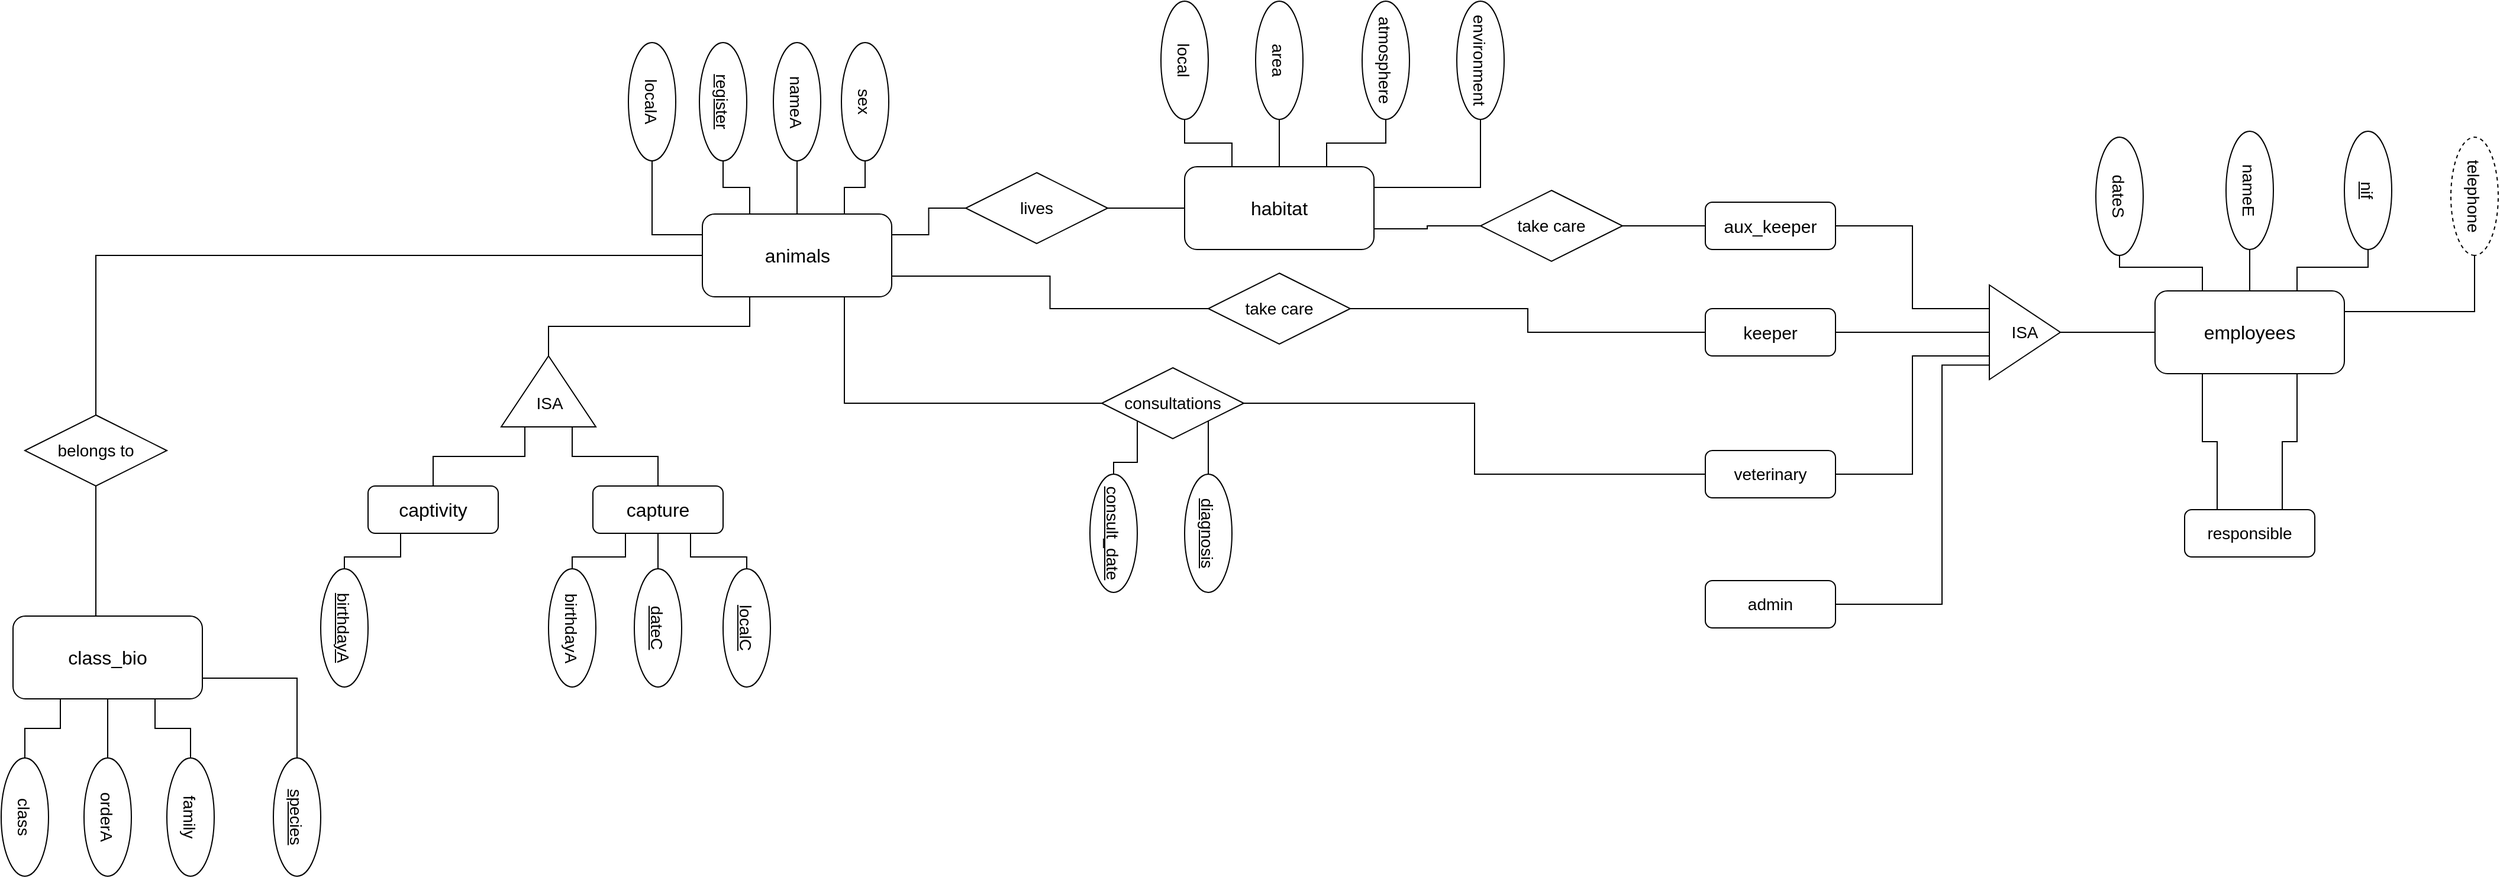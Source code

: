 <mxfile version="16.4.7" type="github">
  <diagram id="R2lEEEUBdFMjLlhIrx00" name="Page-1">
    <mxGraphModel dx="2231" dy="756" grid="1" gridSize="10" guides="1" tooltips="1" connect="1" arrows="1" fold="1" page="1" pageScale="1" pageWidth="850" pageHeight="1100" math="0" shadow="0" extFonts="Permanent Marker^https://fonts.googleapis.com/css?family=Permanent+Marker">
      <root>
        <mxCell id="0" />
        <mxCell id="1" parent="0" />
        <mxCell id="lsEW4l9LYhUWOwgEdOW6-17" style="edgeStyle=orthogonalEdgeStyle;rounded=0;orthogonalLoop=1;jettySize=auto;html=1;exitX=0.5;exitY=0;exitDx=0;exitDy=0;entryX=1;entryY=0.5;entryDx=0;entryDy=0;fontSize=18;endArrow=none;endFill=0;" parent="1" source="lsEW4l9LYhUWOwgEdOW6-2" target="lsEW4l9LYhUWOwgEdOW6-16" edge="1">
          <mxGeometry relative="1" as="geometry" />
        </mxCell>
        <mxCell id="lsEW4l9LYhUWOwgEdOW6-18" style="edgeStyle=orthogonalEdgeStyle;rounded=0;orthogonalLoop=1;jettySize=auto;html=1;exitX=0.75;exitY=0;exitDx=0;exitDy=0;entryX=1;entryY=0.5;entryDx=0;entryDy=0;fontSize=18;endArrow=none;endFill=0;" parent="1" source="lsEW4l9LYhUWOwgEdOW6-2" target="lsEW4l9LYhUWOwgEdOW6-15" edge="1">
          <mxGeometry relative="1" as="geometry" />
        </mxCell>
        <mxCell id="lsEW4l9LYhUWOwgEdOW6-19" style="edgeStyle=orthogonalEdgeStyle;rounded=0;orthogonalLoop=1;jettySize=auto;html=1;exitX=0.25;exitY=0;exitDx=0;exitDy=0;entryX=1;entryY=0.5;entryDx=0;entryDy=0;fontSize=18;endArrow=none;endFill=0;" parent="1" source="lsEW4l9LYhUWOwgEdOW6-2" target="lsEW4l9LYhUWOwgEdOW6-14" edge="1">
          <mxGeometry relative="1" as="geometry" />
        </mxCell>
        <mxCell id="lsEW4l9LYhUWOwgEdOW6-24" style="edgeStyle=orthogonalEdgeStyle;rounded=0;orthogonalLoop=1;jettySize=auto;html=1;exitX=0;exitY=0.25;exitDx=0;exitDy=0;entryX=1;entryY=0.5;entryDx=0;entryDy=0;fontSize=14;endArrow=none;endFill=0;" parent="1" source="lsEW4l9LYhUWOwgEdOW6-2" target="lsEW4l9LYhUWOwgEdOW6-20" edge="1">
          <mxGeometry relative="1" as="geometry" />
        </mxCell>
        <mxCell id="ZjU3WxE_IYfysGuQ2glQ-20" style="edgeStyle=orthogonalEdgeStyle;rounded=0;orthogonalLoop=1;jettySize=auto;html=1;exitX=0;exitY=0.5;exitDx=0;exitDy=0;entryX=0.5;entryY=0;entryDx=0;entryDy=0;fontSize=14;endArrow=none;endFill=0;" parent="1" source="lsEW4l9LYhUWOwgEdOW6-2" target="ZjU3WxE_IYfysGuQ2glQ-4" edge="1">
          <mxGeometry relative="1" as="geometry" />
        </mxCell>
        <mxCell id="ZjU3WxE_IYfysGuQ2glQ-44" style="edgeStyle=orthogonalEdgeStyle;rounded=0;orthogonalLoop=1;jettySize=auto;html=1;exitX=1;exitY=0.25;exitDx=0;exitDy=0;entryX=0;entryY=0.5;entryDx=0;entryDy=0;fontSize=14;endArrow=none;endFill=0;" parent="1" source="lsEW4l9LYhUWOwgEdOW6-2" target="ZjU3WxE_IYfysGuQ2glQ-43" edge="1">
          <mxGeometry relative="1" as="geometry" />
        </mxCell>
        <mxCell id="ZjU3WxE_IYfysGuQ2glQ-60" style="edgeStyle=orthogonalEdgeStyle;rounded=0;orthogonalLoop=1;jettySize=auto;html=1;exitX=1;exitY=0.75;exitDx=0;exitDy=0;entryX=0;entryY=0.5;entryDx=0;entryDy=0;fontSize=14;endArrow=none;endFill=0;" parent="1" source="lsEW4l9LYhUWOwgEdOW6-2" target="ZjU3WxE_IYfysGuQ2glQ-59" edge="1">
          <mxGeometry relative="1" as="geometry" />
        </mxCell>
        <mxCell id="ZjU3WxE_IYfysGuQ2glQ-64" style="edgeStyle=orthogonalEdgeStyle;rounded=0;orthogonalLoop=1;jettySize=auto;html=1;exitX=0.25;exitY=1;exitDx=0;exitDy=0;entryX=1;entryY=0.5;entryDx=0;entryDy=0;fontSize=14;endArrow=none;endFill=0;" parent="1" source="lsEW4l9LYhUWOwgEdOW6-2" target="ZjU3WxE_IYfysGuQ2glQ-18" edge="1">
          <mxGeometry relative="1" as="geometry" />
        </mxCell>
        <mxCell id="ZjU3WxE_IYfysGuQ2glQ-65" style="edgeStyle=orthogonalEdgeStyle;rounded=0;orthogonalLoop=1;jettySize=auto;html=1;exitX=0.75;exitY=1;exitDx=0;exitDy=0;entryX=0;entryY=0.5;entryDx=0;entryDy=0;fontSize=14;endArrow=none;endFill=0;" parent="1" source="lsEW4l9LYhUWOwgEdOW6-2" target="ZjU3WxE_IYfysGuQ2glQ-62" edge="1">
          <mxGeometry relative="1" as="geometry" />
        </mxCell>
        <mxCell id="lsEW4l9LYhUWOwgEdOW6-2" value="&lt;font size=&quot;3&quot;&gt;animals&lt;/font&gt;" style="rounded=1;whiteSpace=wrap;html=1;" parent="1" vertex="1">
          <mxGeometry x="342.5" y="180" width="160" height="70" as="geometry" />
        </mxCell>
        <mxCell id="lsEW4l9LYhUWOwgEdOW6-14" value="&lt;font style=&quot;font-size: 14px&quot;&gt;register&lt;/font&gt;" style="ellipse;whiteSpace=wrap;html=1;align=center;fontStyle=4;fontSize=18;rotation=90;" parent="1" vertex="1">
          <mxGeometry x="310" y="65" width="100" height="40" as="geometry" />
        </mxCell>
        <mxCell id="lsEW4l9LYhUWOwgEdOW6-15" value="&lt;font style=&quot;font-size: 14px&quot;&gt;sex&lt;/font&gt;" style="ellipse;whiteSpace=wrap;html=1;align=center;fontSize=18;rotation=90;" parent="1" vertex="1">
          <mxGeometry x="430" y="65" width="100" height="40" as="geometry" />
        </mxCell>
        <mxCell id="lsEW4l9LYhUWOwgEdOW6-16" value="&lt;font style=&quot;font-size: 14px&quot;&gt;nameA&lt;br&gt;&lt;/font&gt;" style="ellipse;whiteSpace=wrap;html=1;align=center;fontSize=18;rotation=90;" parent="1" vertex="1">
          <mxGeometry x="372.5" y="65" width="100" height="40" as="geometry" />
        </mxCell>
        <mxCell id="lsEW4l9LYhUWOwgEdOW6-20" value="&lt;font style=&quot;font-size: 14px&quot;&gt;localA&lt;br&gt;&lt;/font&gt;" style="ellipse;whiteSpace=wrap;html=1;align=center;fontSize=18;rotation=90;" parent="1" vertex="1">
          <mxGeometry x="250" y="65" width="100" height="40" as="geometry" />
        </mxCell>
        <mxCell id="lsEW4l9LYhUWOwgEdOW6-36" value="&lt;font style=&quot;font-size: 14px&quot;&gt;class&lt;/font&gt;" style="ellipse;whiteSpace=wrap;html=1;align=center;fontSize=18;rotation=90;" parent="1" vertex="1">
          <mxGeometry x="-280" y="670" width="100" height="40" as="geometry" />
        </mxCell>
        <mxCell id="lsEW4l9LYhUWOwgEdOW6-38" value="&lt;span style=&quot;font-size: 14px&quot;&gt;orderA&lt;br&gt;&lt;/span&gt;" style="ellipse;whiteSpace=wrap;html=1;align=center;fontSize=18;rotation=90;" parent="1" vertex="1">
          <mxGeometry x="-210" y="670" width="100" height="40" as="geometry" />
        </mxCell>
        <mxCell id="lsEW4l9LYhUWOwgEdOW6-41" value="&lt;font style=&quot;font-size: 14px&quot;&gt;family&lt;/font&gt;" style="ellipse;whiteSpace=wrap;html=1;align=center;fontSize=18;rotation=90;" parent="1" vertex="1">
          <mxGeometry x="-140" y="670" width="100" height="40" as="geometry" />
        </mxCell>
        <mxCell id="lsEW4l9LYhUWOwgEdOW6-43" value="&lt;font style=&quot;font-size: 14px&quot;&gt;&lt;u&gt;species&lt;/u&gt;&lt;/font&gt;" style="ellipse;whiteSpace=wrap;html=1;align=center;fontSize=18;rotation=90;" parent="1" vertex="1">
          <mxGeometry x="-50" y="670" width="100" height="40" as="geometry" />
        </mxCell>
        <mxCell id="ZjU3WxE_IYfysGuQ2glQ-5" style="edgeStyle=orthogonalEdgeStyle;rounded=0;orthogonalLoop=1;jettySize=auto;html=1;exitX=0.5;exitY=1;exitDx=0;exitDy=0;endArrow=none;endFill=0;" parent="1" source="ZjU3WxE_IYfysGuQ2glQ-4" edge="1">
          <mxGeometry relative="1" as="geometry">
            <mxPoint x="-170" y="520" as="targetPoint" />
          </mxGeometry>
        </mxCell>
        <mxCell id="ZjU3WxE_IYfysGuQ2glQ-4" value="belongs to" style="shape=rhombus;perimeter=rhombusPerimeter;whiteSpace=wrap;html=1;align=center;fontSize=14;" parent="1" vertex="1">
          <mxGeometry x="-230" y="350" width="120" height="60" as="geometry" />
        </mxCell>
        <mxCell id="ZjU3WxE_IYfysGuQ2glQ-7" style="edgeStyle=orthogonalEdgeStyle;rounded=0;orthogonalLoop=1;jettySize=auto;html=1;exitX=0.25;exitY=1;exitDx=0;exitDy=0;entryX=0;entryY=0.5;entryDx=0;entryDy=0;endArrow=none;endFill=0;" parent="1" source="ZjU3WxE_IYfysGuQ2glQ-6" target="lsEW4l9LYhUWOwgEdOW6-36" edge="1">
          <mxGeometry relative="1" as="geometry" />
        </mxCell>
        <mxCell id="ZjU3WxE_IYfysGuQ2glQ-8" style="edgeStyle=orthogonalEdgeStyle;rounded=0;orthogonalLoop=1;jettySize=auto;html=1;exitX=0.5;exitY=1;exitDx=0;exitDy=0;entryX=0;entryY=0.5;entryDx=0;entryDy=0;endArrow=none;endFill=0;" parent="1" source="ZjU3WxE_IYfysGuQ2glQ-6" target="lsEW4l9LYhUWOwgEdOW6-38" edge="1">
          <mxGeometry relative="1" as="geometry" />
        </mxCell>
        <mxCell id="ZjU3WxE_IYfysGuQ2glQ-9" style="edgeStyle=orthogonalEdgeStyle;rounded=0;orthogonalLoop=1;jettySize=auto;html=1;exitX=0.75;exitY=1;exitDx=0;exitDy=0;entryX=0;entryY=0.5;entryDx=0;entryDy=0;endArrow=none;endFill=0;" parent="1" source="ZjU3WxE_IYfysGuQ2glQ-6" target="lsEW4l9LYhUWOwgEdOW6-41" edge="1">
          <mxGeometry relative="1" as="geometry" />
        </mxCell>
        <mxCell id="ZjU3WxE_IYfysGuQ2glQ-10" style="edgeStyle=orthogonalEdgeStyle;rounded=0;orthogonalLoop=1;jettySize=auto;html=1;exitX=1;exitY=0.75;exitDx=0;exitDy=0;entryX=0;entryY=0.5;entryDx=0;entryDy=0;endArrow=none;endFill=0;" parent="1" source="ZjU3WxE_IYfysGuQ2glQ-6" target="lsEW4l9LYhUWOwgEdOW6-43" edge="1">
          <mxGeometry relative="1" as="geometry" />
        </mxCell>
        <mxCell id="ZjU3WxE_IYfysGuQ2glQ-6" value="&lt;font size=&quot;3&quot;&gt;class_bio&lt;/font&gt;" style="rounded=1;whiteSpace=wrap;html=1;" parent="1" vertex="1">
          <mxGeometry x="-240" y="520" width="160" height="70" as="geometry" />
        </mxCell>
        <mxCell id="ZjU3WxE_IYfysGuQ2glQ-22" style="edgeStyle=orthogonalEdgeStyle;rounded=0;orthogonalLoop=1;jettySize=auto;html=1;exitX=0;exitY=0.25;exitDx=0;exitDy=0;entryX=0.5;entryY=0;entryDx=0;entryDy=0;fontSize=14;endArrow=none;endFill=0;" parent="1" source="ZjU3WxE_IYfysGuQ2glQ-18" target="ZjU3WxE_IYfysGuQ2glQ-21" edge="1">
          <mxGeometry relative="1" as="geometry" />
        </mxCell>
        <mxCell id="ZjU3WxE_IYfysGuQ2glQ-24" style="edgeStyle=orthogonalEdgeStyle;rounded=0;orthogonalLoop=1;jettySize=auto;html=1;exitX=0;exitY=0.75;exitDx=0;exitDy=0;entryX=0.5;entryY=0;entryDx=0;entryDy=0;fontSize=14;endArrow=none;endFill=0;" parent="1" source="ZjU3WxE_IYfysGuQ2glQ-18" target="ZjU3WxE_IYfysGuQ2glQ-23" edge="1">
          <mxGeometry relative="1" as="geometry" />
        </mxCell>
        <mxCell id="ZjU3WxE_IYfysGuQ2glQ-18" value="" style="triangle;whiteSpace=wrap;html=1;rotation=-90;" parent="1" vertex="1">
          <mxGeometry x="182.5" y="290" width="60" height="80" as="geometry" />
        </mxCell>
        <mxCell id="ZjU3WxE_IYfysGuQ2glQ-19" value="ISA" style="text;html=1;resizable=0;autosize=1;align=center;verticalAlign=middle;points=[];fillColor=none;strokeColor=none;rounded=0;fontSize=14;" parent="1" vertex="1">
          <mxGeometry x="192.5" y="330" width="40" height="20" as="geometry" />
        </mxCell>
        <mxCell id="ZjU3WxE_IYfysGuQ2glQ-26" style="edgeStyle=orthogonalEdgeStyle;rounded=0;orthogonalLoop=1;jettySize=auto;html=1;exitX=0.25;exitY=1;exitDx=0;exitDy=0;entryX=0;entryY=0.5;entryDx=0;entryDy=0;fontSize=14;endArrow=none;endFill=0;" parent="1" source="ZjU3WxE_IYfysGuQ2glQ-21" target="ZjU3WxE_IYfysGuQ2glQ-27" edge="1">
          <mxGeometry relative="1" as="geometry">
            <mxPoint x="40" y="480" as="targetPoint" />
          </mxGeometry>
        </mxCell>
        <mxCell id="ZjU3WxE_IYfysGuQ2glQ-21" value="&lt;font size=&quot;3&quot;&gt;captivity&lt;/font&gt;" style="rounded=1;whiteSpace=wrap;html=1;" parent="1" vertex="1">
          <mxGeometry x="60" y="410" width="110" height="40" as="geometry" />
        </mxCell>
        <mxCell id="ZjU3WxE_IYfysGuQ2glQ-29" style="edgeStyle=orthogonalEdgeStyle;rounded=0;orthogonalLoop=1;jettySize=auto;html=1;exitX=0.25;exitY=1;exitDx=0;exitDy=0;entryX=0;entryY=0.5;entryDx=0;entryDy=0;fontSize=14;endArrow=none;endFill=0;" parent="1" source="ZjU3WxE_IYfysGuQ2glQ-23" target="ZjU3WxE_IYfysGuQ2glQ-28" edge="1">
          <mxGeometry relative="1" as="geometry" />
        </mxCell>
        <mxCell id="ZjU3WxE_IYfysGuQ2glQ-32" style="edgeStyle=orthogonalEdgeStyle;rounded=0;orthogonalLoop=1;jettySize=auto;html=1;exitX=0.5;exitY=1;exitDx=0;exitDy=0;entryX=0;entryY=0.5;entryDx=0;entryDy=0;fontSize=14;endArrow=none;endFill=0;" parent="1" source="ZjU3WxE_IYfysGuQ2glQ-23" target="ZjU3WxE_IYfysGuQ2glQ-31" edge="1">
          <mxGeometry relative="1" as="geometry" />
        </mxCell>
        <mxCell id="ZjU3WxE_IYfysGuQ2glQ-34" style="edgeStyle=orthogonalEdgeStyle;rounded=0;orthogonalLoop=1;jettySize=auto;html=1;exitX=0.75;exitY=1;exitDx=0;exitDy=0;entryX=0;entryY=0.5;entryDx=0;entryDy=0;fontSize=14;endArrow=none;endFill=0;" parent="1" source="ZjU3WxE_IYfysGuQ2glQ-23" target="ZjU3WxE_IYfysGuQ2glQ-30" edge="1">
          <mxGeometry relative="1" as="geometry" />
        </mxCell>
        <mxCell id="ZjU3WxE_IYfysGuQ2glQ-23" value="&lt;font size=&quot;3&quot;&gt;capture&lt;/font&gt;" style="rounded=1;whiteSpace=wrap;html=1;" parent="1" vertex="1">
          <mxGeometry x="250" y="410" width="110" height="40" as="geometry" />
        </mxCell>
        <mxCell id="ZjU3WxE_IYfysGuQ2glQ-27" value="&lt;span style=&quot;font-size: 14px&quot;&gt;&lt;u&gt;birthdayA&lt;/u&gt;&lt;/span&gt;" style="ellipse;whiteSpace=wrap;html=1;align=center;fontSize=18;rotation=90;" parent="1" vertex="1">
          <mxGeometry x="-10" y="510" width="100" height="40" as="geometry" />
        </mxCell>
        <mxCell id="ZjU3WxE_IYfysGuQ2glQ-28" value="&lt;span style=&quot;font-size: 14px&quot;&gt;birthdayA&lt;/span&gt;" style="ellipse;whiteSpace=wrap;html=1;align=center;fontSize=18;rotation=90;" parent="1" vertex="1">
          <mxGeometry x="182.5" y="510" width="100" height="40" as="geometry" />
        </mxCell>
        <mxCell id="ZjU3WxE_IYfysGuQ2glQ-30" value="&lt;font style=&quot;font-size: 14px&quot;&gt;&lt;u&gt;localC&lt;/u&gt;&lt;/font&gt;" style="ellipse;whiteSpace=wrap;html=1;align=center;fontSize=18;rotation=90;" parent="1" vertex="1">
          <mxGeometry x="330" y="510" width="100" height="40" as="geometry" />
        </mxCell>
        <mxCell id="ZjU3WxE_IYfysGuQ2glQ-31" value="&lt;span style=&quot;font-size: 14px&quot;&gt;&lt;u&gt;dateC&lt;/u&gt;&lt;/span&gt;" style="ellipse;whiteSpace=wrap;html=1;align=center;fontSize=18;rotation=90;" parent="1" vertex="1">
          <mxGeometry x="255" y="510" width="100" height="40" as="geometry" />
        </mxCell>
        <mxCell id="ZjU3WxE_IYfysGuQ2glQ-38" style="edgeStyle=orthogonalEdgeStyle;rounded=0;orthogonalLoop=1;jettySize=auto;html=1;exitX=0.25;exitY=0;exitDx=0;exitDy=0;entryX=1;entryY=0.5;entryDx=0;entryDy=0;fontSize=14;endArrow=none;endFill=0;" parent="1" source="ZjU3WxE_IYfysGuQ2glQ-35" target="ZjU3WxE_IYfysGuQ2glQ-37" edge="1">
          <mxGeometry relative="1" as="geometry">
            <Array as="points">
              <mxPoint x="760" y="120" />
              <mxPoint x="690" y="120" />
            </Array>
          </mxGeometry>
        </mxCell>
        <mxCell id="ZjU3WxE_IYfysGuQ2glQ-40" style="edgeStyle=orthogonalEdgeStyle;rounded=0;orthogonalLoop=1;jettySize=auto;html=1;exitX=0.5;exitY=0;exitDx=0;exitDy=0;entryX=1;entryY=0.5;entryDx=0;entryDy=0;fontSize=14;endArrow=none;endFill=0;" parent="1" source="ZjU3WxE_IYfysGuQ2glQ-35" target="ZjU3WxE_IYfysGuQ2glQ-39" edge="1">
          <mxGeometry relative="1" as="geometry" />
        </mxCell>
        <mxCell id="ZjU3WxE_IYfysGuQ2glQ-47" style="edgeStyle=orthogonalEdgeStyle;rounded=0;orthogonalLoop=1;jettySize=auto;html=1;exitX=0.75;exitY=0;exitDx=0;exitDy=0;entryX=1;entryY=0.5;entryDx=0;entryDy=0;fontSize=14;endArrow=none;endFill=0;" parent="1" source="ZjU3WxE_IYfysGuQ2glQ-35" target="ZjU3WxE_IYfysGuQ2glQ-46" edge="1">
          <mxGeometry relative="1" as="geometry" />
        </mxCell>
        <mxCell id="ZjU3WxE_IYfysGuQ2glQ-49" style="edgeStyle=orthogonalEdgeStyle;rounded=0;orthogonalLoop=1;jettySize=auto;html=1;exitX=1;exitY=0.25;exitDx=0;exitDy=0;entryX=1;entryY=0.5;entryDx=0;entryDy=0;fontSize=14;endArrow=none;endFill=0;" parent="1" source="ZjU3WxE_IYfysGuQ2glQ-35" target="ZjU3WxE_IYfysGuQ2glQ-48" edge="1">
          <mxGeometry relative="1" as="geometry" />
        </mxCell>
        <mxCell id="ZjU3WxE_IYfysGuQ2glQ-50" style="edgeStyle=orthogonalEdgeStyle;rounded=0;orthogonalLoop=1;jettySize=auto;html=1;exitX=1;exitY=0.75;exitDx=0;exitDy=0;fontSize=14;endArrow=none;endFill=0;entryX=0;entryY=0.5;entryDx=0;entryDy=0;" parent="1" source="ZjU3WxE_IYfysGuQ2glQ-35" target="ZjU3WxE_IYfysGuQ2glQ-51" edge="1">
          <mxGeometry relative="1" as="geometry">
            <mxPoint x="1080.0" y="192.059" as="targetPoint" />
          </mxGeometry>
        </mxCell>
        <mxCell id="ZjU3WxE_IYfysGuQ2glQ-35" value="&lt;font size=&quot;3&quot;&gt;habitat&lt;/font&gt;" style="rounded=1;whiteSpace=wrap;html=1;" parent="1" vertex="1">
          <mxGeometry x="750" y="140" width="160" height="70" as="geometry" />
        </mxCell>
        <mxCell id="ZjU3WxE_IYfysGuQ2glQ-37" value="&lt;font style=&quot;font-size: 14px&quot;&gt;local&lt;/font&gt;" style="ellipse;whiteSpace=wrap;html=1;align=center;fontSize=18;rotation=90;" parent="1" vertex="1">
          <mxGeometry x="700" y="30" width="100" height="40" as="geometry" />
        </mxCell>
        <mxCell id="ZjU3WxE_IYfysGuQ2glQ-39" value="&lt;font style=&quot;font-size: 14px&quot;&gt;area&lt;/font&gt;" style="ellipse;whiteSpace=wrap;html=1;align=center;fontSize=18;rotation=90;" parent="1" vertex="1">
          <mxGeometry x="780" y="30" width="100" height="40" as="geometry" />
        </mxCell>
        <mxCell id="ZjU3WxE_IYfysGuQ2glQ-45" style="edgeStyle=orthogonalEdgeStyle;rounded=0;orthogonalLoop=1;jettySize=auto;html=1;exitX=1;exitY=0.5;exitDx=0;exitDy=0;entryX=0;entryY=0.5;entryDx=0;entryDy=0;fontSize=14;endArrow=none;endFill=0;" parent="1" source="ZjU3WxE_IYfysGuQ2glQ-43" target="ZjU3WxE_IYfysGuQ2glQ-35" edge="1">
          <mxGeometry relative="1" as="geometry" />
        </mxCell>
        <mxCell id="ZjU3WxE_IYfysGuQ2glQ-43" value="lives" style="shape=rhombus;perimeter=rhombusPerimeter;whiteSpace=wrap;html=1;align=center;fontSize=14;" parent="1" vertex="1">
          <mxGeometry x="565" y="145" width="120" height="60" as="geometry" />
        </mxCell>
        <mxCell id="ZjU3WxE_IYfysGuQ2glQ-46" value="&lt;font style=&quot;font-size: 14px&quot;&gt;atmosphere&lt;/font&gt;" style="ellipse;whiteSpace=wrap;html=1;align=center;fontSize=18;rotation=90;" parent="1" vertex="1">
          <mxGeometry x="870" y="30" width="100" height="40" as="geometry" />
        </mxCell>
        <mxCell id="ZjU3WxE_IYfysGuQ2glQ-48" value="&lt;font style=&quot;font-size: 14px&quot;&gt;environment&lt;/font&gt;" style="ellipse;whiteSpace=wrap;html=1;align=center;fontSize=18;rotation=90;" parent="1" vertex="1">
          <mxGeometry x="950" y="30" width="100" height="40" as="geometry" />
        </mxCell>
        <mxCell id="ZjU3WxE_IYfysGuQ2glQ-52" style="edgeStyle=orthogonalEdgeStyle;rounded=0;orthogonalLoop=1;jettySize=auto;html=1;exitX=1;exitY=0.5;exitDx=0;exitDy=0;fontSize=14;endArrow=none;endFill=0;entryX=0;entryY=0.5;entryDx=0;entryDy=0;" parent="1" source="ZjU3WxE_IYfysGuQ2glQ-51" target="ZjU3WxE_IYfysGuQ2glQ-53" edge="1">
          <mxGeometry relative="1" as="geometry">
            <mxPoint x="1270" y="190" as="targetPoint" />
          </mxGeometry>
        </mxCell>
        <mxCell id="ZjU3WxE_IYfysGuQ2glQ-51" value="take care" style="shape=rhombus;perimeter=rhombusPerimeter;whiteSpace=wrap;html=1;align=center;fontSize=14;" parent="1" vertex="1">
          <mxGeometry x="1000" y="160" width="120" height="60" as="geometry" />
        </mxCell>
        <mxCell id="ZjU3WxE_IYfysGuQ2glQ-77" style="edgeStyle=orthogonalEdgeStyle;rounded=0;orthogonalLoop=1;jettySize=auto;html=1;exitX=1;exitY=0.5;exitDx=0;exitDy=0;entryX=0;entryY=0.25;entryDx=0;entryDy=0;fontSize=14;endArrow=none;endFill=0;" parent="1" source="ZjU3WxE_IYfysGuQ2glQ-53" target="ZjU3WxE_IYfysGuQ2glQ-76" edge="1">
          <mxGeometry relative="1" as="geometry" />
        </mxCell>
        <mxCell id="ZjU3WxE_IYfysGuQ2glQ-53" value="&lt;font style=&quot;font-size: 15px&quot;&gt;aux_keeper&lt;/font&gt;" style="rounded=1;whiteSpace=wrap;html=1;" parent="1" vertex="1">
          <mxGeometry x="1190" y="170" width="110" height="40" as="geometry" />
        </mxCell>
        <mxCell id="ZjU3WxE_IYfysGuQ2glQ-80" style="edgeStyle=orthogonalEdgeStyle;rounded=0;orthogonalLoop=1;jettySize=auto;html=1;exitX=1;exitY=0.5;exitDx=0;exitDy=0;entryX=0;entryY=0.5;entryDx=0;entryDy=0;fontSize=14;endArrow=none;endFill=0;" parent="1" source="ZjU3WxE_IYfysGuQ2glQ-57" target="ZjU3WxE_IYfysGuQ2glQ-76" edge="1">
          <mxGeometry relative="1" as="geometry" />
        </mxCell>
        <mxCell id="ZjU3WxE_IYfysGuQ2glQ-57" value="&lt;font style=&quot;font-size: 15px&quot;&gt;keeper&lt;/font&gt;" style="rounded=1;whiteSpace=wrap;html=1;" parent="1" vertex="1">
          <mxGeometry x="1190" y="260" width="110" height="40" as="geometry" />
        </mxCell>
        <mxCell id="ZjU3WxE_IYfysGuQ2glQ-61" style="edgeStyle=orthogonalEdgeStyle;rounded=0;orthogonalLoop=1;jettySize=auto;html=1;exitX=1;exitY=0.5;exitDx=0;exitDy=0;entryX=0;entryY=0.5;entryDx=0;entryDy=0;fontSize=14;endArrow=none;endFill=0;" parent="1" source="ZjU3WxE_IYfysGuQ2glQ-59" target="ZjU3WxE_IYfysGuQ2glQ-57" edge="1">
          <mxGeometry relative="1" as="geometry" />
        </mxCell>
        <mxCell id="ZjU3WxE_IYfysGuQ2glQ-59" value="take care" style="shape=rhombus;perimeter=rhombusPerimeter;whiteSpace=wrap;html=1;align=center;fontSize=14;" parent="1" vertex="1">
          <mxGeometry x="770" y="230" width="120" height="60" as="geometry" />
        </mxCell>
        <mxCell id="ZjU3WxE_IYfysGuQ2glQ-67" style="edgeStyle=orthogonalEdgeStyle;rounded=0;orthogonalLoop=1;jettySize=auto;html=1;exitX=1;exitY=0.5;exitDx=0;exitDy=0;entryX=0;entryY=0.5;entryDx=0;entryDy=0;fontSize=14;endArrow=none;endFill=0;" parent="1" source="ZjU3WxE_IYfysGuQ2glQ-62" target="ZjU3WxE_IYfysGuQ2glQ-66" edge="1">
          <mxGeometry relative="1" as="geometry" />
        </mxCell>
        <mxCell id="--BbF7dpxxaCs9N4afC4-4" style="edgeStyle=orthogonalEdgeStyle;rounded=0;orthogonalLoop=1;jettySize=auto;html=1;exitX=1;exitY=1;exitDx=0;exitDy=0;entryX=0;entryY=0.5;entryDx=0;entryDy=0;endArrow=none;endFill=0;" edge="1" parent="1" source="ZjU3WxE_IYfysGuQ2glQ-62" target="--BbF7dpxxaCs9N4afC4-2">
          <mxGeometry relative="1" as="geometry" />
        </mxCell>
        <mxCell id="--BbF7dpxxaCs9N4afC4-5" style="edgeStyle=orthogonalEdgeStyle;rounded=0;orthogonalLoop=1;jettySize=auto;html=1;exitX=0;exitY=1;exitDx=0;exitDy=0;entryX=0;entryY=0.5;entryDx=0;entryDy=0;endArrow=none;endFill=0;" edge="1" parent="1" source="ZjU3WxE_IYfysGuQ2glQ-62" target="--BbF7dpxxaCs9N4afC4-1">
          <mxGeometry relative="1" as="geometry" />
        </mxCell>
        <mxCell id="ZjU3WxE_IYfysGuQ2glQ-62" value="consultations" style="shape=rhombus;perimeter=rhombusPerimeter;whiteSpace=wrap;html=1;align=center;fontSize=14;" parent="1" vertex="1">
          <mxGeometry x="680" y="310" width="120" height="60" as="geometry" />
        </mxCell>
        <mxCell id="ZjU3WxE_IYfysGuQ2glQ-79" style="edgeStyle=orthogonalEdgeStyle;rounded=0;orthogonalLoop=1;jettySize=auto;html=1;exitX=1;exitY=0.5;exitDx=0;exitDy=0;entryX=0;entryY=0.75;entryDx=0;entryDy=0;fontSize=14;endArrow=none;endFill=0;" parent="1" source="ZjU3WxE_IYfysGuQ2glQ-66" target="ZjU3WxE_IYfysGuQ2glQ-76" edge="1">
          <mxGeometry relative="1" as="geometry" />
        </mxCell>
        <mxCell id="ZjU3WxE_IYfysGuQ2glQ-66" value="&lt;span style=&quot;font-size: 14px&quot;&gt;veterinary&lt;/span&gt;" style="rounded=1;whiteSpace=wrap;html=1;" parent="1" vertex="1">
          <mxGeometry x="1190" y="380" width="110" height="40" as="geometry" />
        </mxCell>
        <mxCell id="ZjU3WxE_IYfysGuQ2glQ-85" style="edgeStyle=orthogonalEdgeStyle;rounded=0;orthogonalLoop=1;jettySize=auto;html=1;exitX=1;exitY=0.5;exitDx=0;exitDy=0;fontSize=14;endArrow=none;endFill=0;entryX=0;entryY=0.5;entryDx=0;entryDy=0;" parent="1" source="ZjU3WxE_IYfysGuQ2glQ-76" target="ZjU3WxE_IYfysGuQ2glQ-86" edge="1">
          <mxGeometry relative="1" as="geometry">
            <mxPoint x="1560" y="280.421" as="targetPoint" />
          </mxGeometry>
        </mxCell>
        <mxCell id="ZjU3WxE_IYfysGuQ2glQ-76" value="ISA" style="triangle;whiteSpace=wrap;html=1;fontSize=14;" parent="1" vertex="1">
          <mxGeometry x="1430" y="240" width="60" height="80" as="geometry" />
        </mxCell>
        <mxCell id="ZjU3WxE_IYfysGuQ2glQ-84" style="edgeStyle=orthogonalEdgeStyle;rounded=0;orthogonalLoop=1;jettySize=auto;html=1;exitX=1;exitY=0.5;exitDx=0;exitDy=0;entryX=-0.006;entryY=0.847;entryDx=0;entryDy=0;entryPerimeter=0;fontSize=14;endArrow=none;endFill=0;" parent="1" source="ZjU3WxE_IYfysGuQ2glQ-81" target="ZjU3WxE_IYfysGuQ2glQ-76" edge="1">
          <mxGeometry relative="1" as="geometry">
            <Array as="points">
              <mxPoint x="1390" y="510" />
              <mxPoint x="1390" y="308" />
            </Array>
          </mxGeometry>
        </mxCell>
        <mxCell id="ZjU3WxE_IYfysGuQ2glQ-81" value="&lt;span style=&quot;font-size: 14px&quot;&gt;admin&lt;/span&gt;" style="rounded=1;whiteSpace=wrap;html=1;" parent="1" vertex="1">
          <mxGeometry x="1190" y="490" width="110" height="40" as="geometry" />
        </mxCell>
        <mxCell id="ZjU3WxE_IYfysGuQ2glQ-88" style="edgeStyle=orthogonalEdgeStyle;rounded=0;orthogonalLoop=1;jettySize=auto;html=1;exitX=0.75;exitY=0;exitDx=0;exitDy=0;entryX=1;entryY=0.5;entryDx=0;entryDy=0;fontSize=14;endArrow=none;endFill=0;" parent="1" source="ZjU3WxE_IYfysGuQ2glQ-86" target="ZjU3WxE_IYfysGuQ2glQ-87" edge="1">
          <mxGeometry relative="1" as="geometry" />
        </mxCell>
        <mxCell id="ZjU3WxE_IYfysGuQ2glQ-90" style="edgeStyle=orthogonalEdgeStyle;rounded=0;orthogonalLoop=1;jettySize=auto;html=1;exitX=0.5;exitY=0;exitDx=0;exitDy=0;entryX=1;entryY=0.5;entryDx=0;entryDy=0;fontSize=14;endArrow=none;endFill=0;" parent="1" source="ZjU3WxE_IYfysGuQ2glQ-86" target="ZjU3WxE_IYfysGuQ2glQ-89" edge="1">
          <mxGeometry relative="1" as="geometry" />
        </mxCell>
        <mxCell id="ZjU3WxE_IYfysGuQ2glQ-92" style="edgeStyle=orthogonalEdgeStyle;rounded=0;orthogonalLoop=1;jettySize=auto;html=1;exitX=0.25;exitY=0;exitDx=0;exitDy=0;entryX=1;entryY=0.5;entryDx=0;entryDy=0;fontSize=14;endArrow=none;endFill=0;" parent="1" source="ZjU3WxE_IYfysGuQ2glQ-86" target="ZjU3WxE_IYfysGuQ2glQ-91" edge="1">
          <mxGeometry relative="1" as="geometry">
            <Array as="points">
              <mxPoint x="1610" y="225" />
              <mxPoint x="1540" y="225" />
            </Array>
          </mxGeometry>
        </mxCell>
        <mxCell id="ZjU3WxE_IYfysGuQ2glQ-96" style="edgeStyle=orthogonalEdgeStyle;rounded=0;orthogonalLoop=1;jettySize=auto;html=1;exitX=1;exitY=0.25;exitDx=0;exitDy=0;entryX=1;entryY=0.5;entryDx=0;entryDy=0;fontSize=14;endArrow=none;endFill=0;" parent="1" source="ZjU3WxE_IYfysGuQ2glQ-86" target="ZjU3WxE_IYfysGuQ2glQ-95" edge="1">
          <mxGeometry relative="1" as="geometry" />
        </mxCell>
        <mxCell id="ZjU3WxE_IYfysGuQ2glQ-98" style="edgeStyle=orthogonalEdgeStyle;rounded=0;orthogonalLoop=1;jettySize=auto;html=1;exitX=0.25;exitY=1;exitDx=0;exitDy=0;entryX=0.25;entryY=0;entryDx=0;entryDy=0;fontSize=14;endArrow=none;endFill=0;" parent="1" source="ZjU3WxE_IYfysGuQ2glQ-86" target="ZjU3WxE_IYfysGuQ2glQ-97" edge="1">
          <mxGeometry relative="1" as="geometry" />
        </mxCell>
        <mxCell id="ZjU3WxE_IYfysGuQ2glQ-86" value="&lt;font size=&quot;3&quot;&gt;employees&lt;/font&gt;" style="rounded=1;whiteSpace=wrap;html=1;" parent="1" vertex="1">
          <mxGeometry x="1570" y="245" width="160" height="70" as="geometry" />
        </mxCell>
        <mxCell id="ZjU3WxE_IYfysGuQ2glQ-87" value="&lt;font style=&quot;font-size: 14px&quot;&gt;&lt;u&gt;nif&lt;/u&gt;&lt;/font&gt;" style="ellipse;whiteSpace=wrap;html=1;align=center;fontSize=18;rotation=90;" parent="1" vertex="1">
          <mxGeometry x="1700" y="140" width="100" height="40" as="geometry" />
        </mxCell>
        <mxCell id="ZjU3WxE_IYfysGuQ2glQ-89" value="&lt;font style=&quot;font-size: 14px&quot;&gt;nameE&lt;/font&gt;" style="ellipse;whiteSpace=wrap;html=1;align=center;fontSize=18;rotation=90;" parent="1" vertex="1">
          <mxGeometry x="1600" y="140" width="100" height="40" as="geometry" />
        </mxCell>
        <mxCell id="ZjU3WxE_IYfysGuQ2glQ-91" value="&lt;font style=&quot;font-size: 14px&quot;&gt;dateS&lt;/font&gt;" style="ellipse;whiteSpace=wrap;html=1;align=center;fontSize=18;rotation=90;" parent="1" vertex="1">
          <mxGeometry x="1490" y="145" width="100" height="40" as="geometry" />
        </mxCell>
        <mxCell id="ZjU3WxE_IYfysGuQ2glQ-95" value="&lt;font style=&quot;font-size: 14px&quot;&gt;telephone&lt;/font&gt;" style="ellipse;whiteSpace=wrap;html=1;align=center;fontSize=18;rotation=90;dashed=1;" parent="1" vertex="1">
          <mxGeometry x="1790" y="145" width="100" height="40" as="geometry" />
        </mxCell>
        <mxCell id="ZjU3WxE_IYfysGuQ2glQ-99" style="edgeStyle=orthogonalEdgeStyle;rounded=0;orthogonalLoop=1;jettySize=auto;html=1;exitX=0.75;exitY=0;exitDx=0;exitDy=0;entryX=0.75;entryY=1;entryDx=0;entryDy=0;fontSize=14;endArrow=none;endFill=0;" parent="1" source="ZjU3WxE_IYfysGuQ2glQ-97" target="ZjU3WxE_IYfysGuQ2glQ-86" edge="1">
          <mxGeometry relative="1" as="geometry" />
        </mxCell>
        <mxCell id="ZjU3WxE_IYfysGuQ2glQ-97" value="&lt;font style=&quot;font-size: 14px&quot;&gt;responsible&lt;/font&gt;" style="rounded=1;whiteSpace=wrap;html=1;" parent="1" vertex="1">
          <mxGeometry x="1595" y="430" width="110" height="40" as="geometry" />
        </mxCell>
        <mxCell id="--BbF7dpxxaCs9N4afC4-1" value="&lt;font style=&quot;font-size: 14px&quot;&gt;&lt;u&gt;consult_date&lt;/u&gt;&lt;/font&gt;" style="ellipse;whiteSpace=wrap;html=1;align=center;fontSize=18;rotation=90;" vertex="1" parent="1">
          <mxGeometry x="640" y="430" width="100" height="40" as="geometry" />
        </mxCell>
        <mxCell id="--BbF7dpxxaCs9N4afC4-2" value="&lt;font style=&quot;font-size: 14px&quot;&gt;&lt;u&gt;diagnosis&lt;/u&gt;&lt;/font&gt;" style="ellipse;whiteSpace=wrap;html=1;align=center;fontSize=18;rotation=90;" vertex="1" parent="1">
          <mxGeometry x="720" y="430" width="100" height="40" as="geometry" />
        </mxCell>
      </root>
    </mxGraphModel>
  </diagram>
</mxfile>
